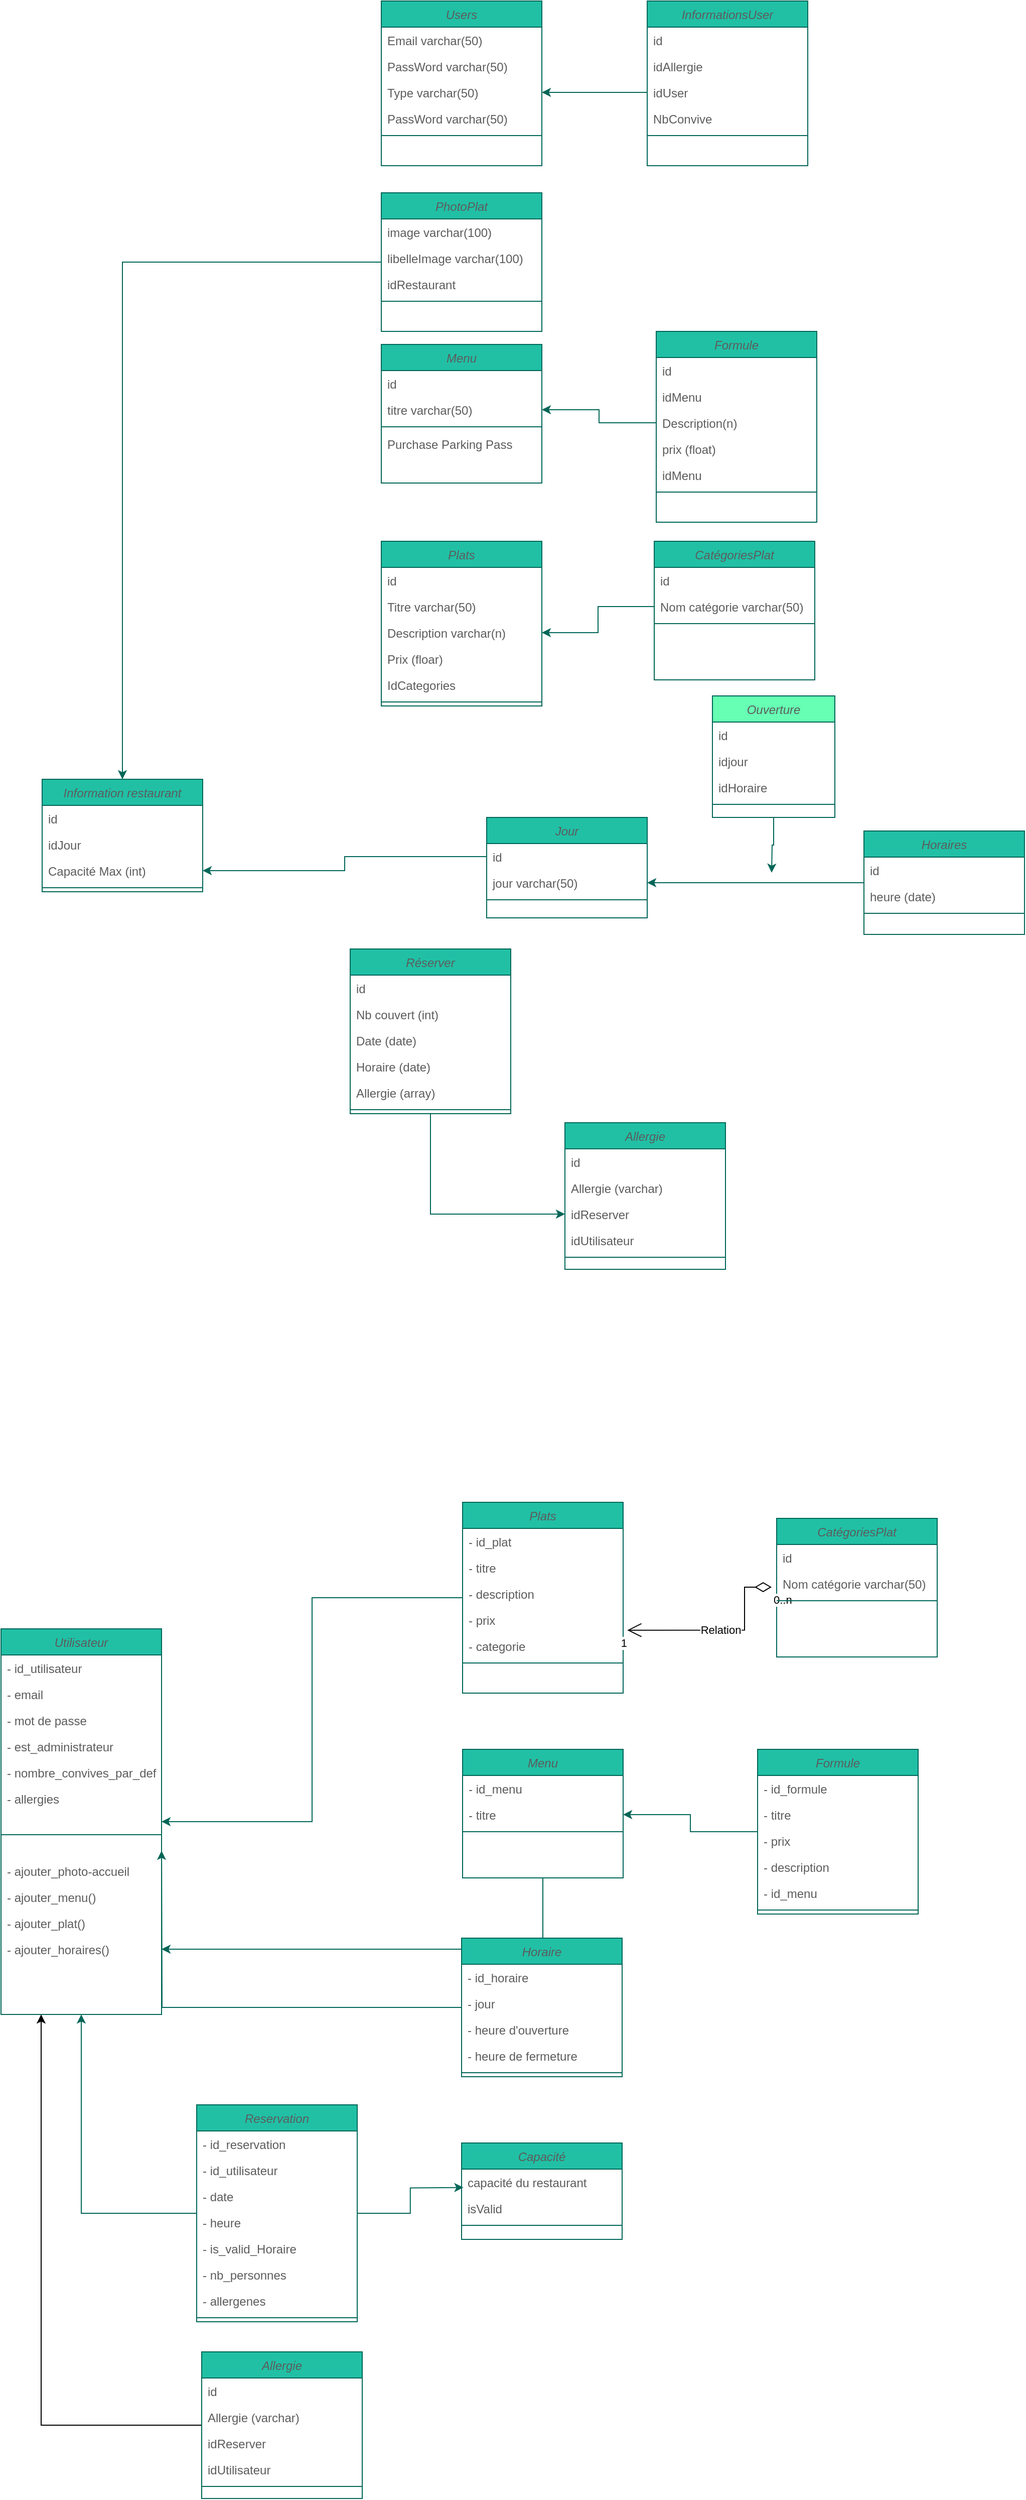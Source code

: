 <mxfile version="21.2.8" type="github">
  <diagram name="Page-1" id="-gDi-OSRCDwQluU-zVgb">
    <mxGraphModel dx="2793" dy="846" grid="1" gridSize="10" guides="1" tooltips="1" connect="1" arrows="1" fold="1" page="1" pageScale="1" pageWidth="827" pageHeight="1169" math="0" shadow="0">
      <root>
        <mxCell id="0" />
        <mxCell id="1" parent="0" />
        <mxCell id="DTQ9LQFd6EMroOKHx0Vn-1" value="Users" style="swimlane;fontStyle=2;align=center;verticalAlign=top;childLayout=stackLayout;horizontal=1;startSize=26;horizontalStack=0;resizeParent=1;resizeLast=0;collapsible=1;marginBottom=0;rounded=0;shadow=0;strokeWidth=1;labelBackgroundColor=none;fillColor=#21C0A5;strokeColor=#006658;fontColor=#5C5C5C;" parent="1" vertex="1">
          <mxGeometry x="129" y="149" width="160" height="164" as="geometry">
            <mxRectangle x="101" y="163" width="160" height="26" as="alternateBounds" />
          </mxGeometry>
        </mxCell>
        <mxCell id="DTQ9LQFd6EMroOKHx0Vn-2" value="Email varchar(50)" style="text;align=left;verticalAlign=top;spacingLeft=4;spacingRight=4;overflow=hidden;rotatable=0;points=[[0,0.5],[1,0.5]];portConstraint=eastwest;labelBackgroundColor=none;fontColor=#5C5C5C;" parent="DTQ9LQFd6EMroOKHx0Vn-1" vertex="1">
          <mxGeometry y="26" width="160" height="26" as="geometry" />
        </mxCell>
        <mxCell id="DTQ9LQFd6EMroOKHx0Vn-3" value="PassWord varchar(50)" style="text;align=left;verticalAlign=top;spacingLeft=4;spacingRight=4;overflow=hidden;rotatable=0;points=[[0,0.5],[1,0.5]];portConstraint=eastwest;rounded=0;shadow=0;html=0;labelBackgroundColor=none;fontColor=#5C5C5C;" parent="DTQ9LQFd6EMroOKHx0Vn-1" vertex="1">
          <mxGeometry y="52" width="160" height="26" as="geometry" />
        </mxCell>
        <mxCell id="DTQ9LQFd6EMroOKHx0Vn-4" value="Type varchar(50)" style="text;align=left;verticalAlign=top;spacingLeft=4;spacingRight=4;overflow=hidden;rotatable=0;points=[[0,0.5],[1,0.5]];portConstraint=eastwest;rounded=0;shadow=0;html=0;labelBackgroundColor=none;fontColor=#5C5C5C;" parent="DTQ9LQFd6EMroOKHx0Vn-1" vertex="1">
          <mxGeometry y="78" width="160" height="26" as="geometry" />
        </mxCell>
        <mxCell id="DTQ9LQFd6EMroOKHx0Vn-5" value="PassWord varchar(50)" style="text;align=left;verticalAlign=top;spacingLeft=4;spacingRight=4;overflow=hidden;rotatable=0;points=[[0,0.5],[1,0.5]];portConstraint=eastwest;rounded=0;shadow=0;html=0;labelBackgroundColor=none;fontColor=#5C5C5C;" parent="DTQ9LQFd6EMroOKHx0Vn-1" vertex="1">
          <mxGeometry y="104" width="160" height="26" as="geometry" />
        </mxCell>
        <mxCell id="DTQ9LQFd6EMroOKHx0Vn-6" value="" style="line;html=1;strokeWidth=1;align=left;verticalAlign=middle;spacingTop=-1;spacingLeft=3;spacingRight=3;rotatable=0;labelPosition=right;points=[];portConstraint=eastwest;labelBackgroundColor=none;fillColor=#21C0A5;strokeColor=#006658;fontColor=#5C5C5C;" parent="DTQ9LQFd6EMroOKHx0Vn-1" vertex="1">
          <mxGeometry y="130" width="160" height="8" as="geometry" />
        </mxCell>
        <mxCell id="DTQ9LQFd6EMroOKHx0Vn-7" value="Menu" style="swimlane;fontStyle=2;align=center;verticalAlign=top;childLayout=stackLayout;horizontal=1;startSize=26;horizontalStack=0;resizeParent=1;resizeLast=0;collapsible=1;marginBottom=0;rounded=0;shadow=0;strokeWidth=1;labelBackgroundColor=none;fillColor=#21C0A5;strokeColor=#006658;fontColor=#5C5C5C;" parent="1" vertex="1">
          <mxGeometry x="129" y="491" width="160" height="138" as="geometry">
            <mxRectangle x="101" y="163" width="160" height="26" as="alternateBounds" />
          </mxGeometry>
        </mxCell>
        <mxCell id="DTQ9LQFd6EMroOKHx0Vn-8" value="id" style="text;align=left;verticalAlign=top;spacingLeft=4;spacingRight=4;overflow=hidden;rotatable=0;points=[[0,0.5],[1,0.5]];portConstraint=eastwest;labelBackgroundColor=none;fontColor=#5C5C5C;" parent="DTQ9LQFd6EMroOKHx0Vn-7" vertex="1">
          <mxGeometry y="26" width="160" height="26" as="geometry" />
        </mxCell>
        <mxCell id="DTQ9LQFd6EMroOKHx0Vn-9" value="titre varchar(50)" style="text;align=left;verticalAlign=top;spacingLeft=4;spacingRight=4;overflow=hidden;rotatable=0;points=[[0,0.5],[1,0.5]];portConstraint=eastwest;rounded=0;shadow=0;html=0;labelBackgroundColor=none;fontColor=#5C5C5C;" parent="DTQ9LQFd6EMroOKHx0Vn-7" vertex="1">
          <mxGeometry y="52" width="160" height="26" as="geometry" />
        </mxCell>
        <mxCell id="DTQ9LQFd6EMroOKHx0Vn-10" value="" style="line;html=1;strokeWidth=1;align=left;verticalAlign=middle;spacingTop=-1;spacingLeft=3;spacingRight=3;rotatable=0;labelPosition=right;points=[];portConstraint=eastwest;labelBackgroundColor=none;fillColor=#21C0A5;strokeColor=#006658;fontColor=#5C5C5C;" parent="DTQ9LQFd6EMroOKHx0Vn-7" vertex="1">
          <mxGeometry y="78" width="160" height="8" as="geometry" />
        </mxCell>
        <mxCell id="DTQ9LQFd6EMroOKHx0Vn-11" value="Purchase Parking Pass" style="text;align=left;verticalAlign=top;spacingLeft=4;spacingRight=4;overflow=hidden;rotatable=0;points=[[0,0.5],[1,0.5]];portConstraint=eastwest;labelBackgroundColor=none;fontColor=#5C5C5C;" parent="DTQ9LQFd6EMroOKHx0Vn-7" vertex="1">
          <mxGeometry y="86" width="160" height="26" as="geometry" />
        </mxCell>
        <mxCell id="DTQ9LQFd6EMroOKHx0Vn-12" style="edgeStyle=orthogonalEdgeStyle;rounded=0;orthogonalLoop=1;jettySize=auto;html=1;entryX=0.5;entryY=0;entryDx=0;entryDy=0;strokeColor=#006658;fontColor=#5C5C5C;fillColor=#21C0A5;" parent="1" source="DTQ9LQFd6EMroOKHx0Vn-13" target="DTQ9LQFd6EMroOKHx0Vn-66" edge="1">
          <mxGeometry relative="1" as="geometry" />
        </mxCell>
        <mxCell id="DTQ9LQFd6EMroOKHx0Vn-13" value="PhotoPlat" style="swimlane;fontStyle=2;align=center;verticalAlign=top;childLayout=stackLayout;horizontal=1;startSize=26;horizontalStack=0;resizeParent=1;resizeLast=0;collapsible=1;marginBottom=0;rounded=0;shadow=0;strokeWidth=1;labelBackgroundColor=none;fillColor=#21C0A5;strokeColor=#006658;fontColor=#5C5C5C;" parent="1" vertex="1">
          <mxGeometry x="129" y="340" width="160" height="138" as="geometry">
            <mxRectangle x="101" y="163" width="160" height="26" as="alternateBounds" />
          </mxGeometry>
        </mxCell>
        <mxCell id="DTQ9LQFd6EMroOKHx0Vn-14" value="image varchar(100)" style="text;align=left;verticalAlign=top;spacingLeft=4;spacingRight=4;overflow=hidden;rotatable=0;points=[[0,0.5],[1,0.5]];portConstraint=eastwest;labelBackgroundColor=none;fontColor=#5C5C5C;" parent="DTQ9LQFd6EMroOKHx0Vn-13" vertex="1">
          <mxGeometry y="26" width="160" height="26" as="geometry" />
        </mxCell>
        <mxCell id="DTQ9LQFd6EMroOKHx0Vn-15" value="libelleImage varchar(100)" style="text;align=left;verticalAlign=top;spacingLeft=4;spacingRight=4;overflow=hidden;rotatable=0;points=[[0,0.5],[1,0.5]];portConstraint=eastwest;rounded=0;shadow=0;html=0;labelBackgroundColor=none;fontColor=#5C5C5C;" parent="DTQ9LQFd6EMroOKHx0Vn-13" vertex="1">
          <mxGeometry y="52" width="160" height="26" as="geometry" />
        </mxCell>
        <mxCell id="DTQ9LQFd6EMroOKHx0Vn-16" value="idRestaurant " style="text;align=left;verticalAlign=top;spacingLeft=4;spacingRight=4;overflow=hidden;rotatable=0;points=[[0,0.5],[1,0.5]];portConstraint=eastwest;rounded=0;shadow=0;html=0;labelBackgroundColor=none;fontColor=#5C5C5C;" parent="DTQ9LQFd6EMroOKHx0Vn-13" vertex="1">
          <mxGeometry y="78" width="160" height="26" as="geometry" />
        </mxCell>
        <mxCell id="DTQ9LQFd6EMroOKHx0Vn-17" value="" style="line;html=1;strokeWidth=1;align=left;verticalAlign=middle;spacingTop=-1;spacingLeft=3;spacingRight=3;rotatable=0;labelPosition=right;points=[];portConstraint=eastwest;labelBackgroundColor=none;fillColor=#21C0A5;strokeColor=#006658;fontColor=#5C5C5C;" parent="DTQ9LQFd6EMroOKHx0Vn-13" vertex="1">
          <mxGeometry y="104" width="160" height="8" as="geometry" />
        </mxCell>
        <mxCell id="DTQ9LQFd6EMroOKHx0Vn-18" value="CatégoriesPlat" style="swimlane;fontStyle=2;align=center;verticalAlign=top;childLayout=stackLayout;horizontal=1;startSize=26;horizontalStack=0;resizeParent=1;resizeLast=0;collapsible=1;marginBottom=0;rounded=0;shadow=0;strokeWidth=1;labelBackgroundColor=none;fillColor=#21C0A5;strokeColor=#006658;fontColor=#5C5C5C;" parent="1" vertex="1">
          <mxGeometry x="401" y="687" width="160" height="138" as="geometry">
            <mxRectangle x="101" y="163" width="160" height="26" as="alternateBounds" />
          </mxGeometry>
        </mxCell>
        <mxCell id="DTQ9LQFd6EMroOKHx0Vn-19" value="id" style="text;align=left;verticalAlign=top;spacingLeft=4;spacingRight=4;overflow=hidden;rotatable=0;points=[[0,0.5],[1,0.5]];portConstraint=eastwest;labelBackgroundColor=none;fontColor=#5C5C5C;" parent="DTQ9LQFd6EMroOKHx0Vn-18" vertex="1">
          <mxGeometry y="26" width="160" height="26" as="geometry" />
        </mxCell>
        <mxCell id="DTQ9LQFd6EMroOKHx0Vn-20" value="Nom catégorie varchar(50)" style="text;align=left;verticalAlign=top;spacingLeft=4;spacingRight=4;overflow=hidden;rotatable=0;points=[[0,0.5],[1,0.5]];portConstraint=eastwest;rounded=0;shadow=0;html=0;labelBackgroundColor=none;fontColor=#5C5C5C;" parent="DTQ9LQFd6EMroOKHx0Vn-18" vertex="1">
          <mxGeometry y="52" width="160" height="26" as="geometry" />
        </mxCell>
        <mxCell id="DTQ9LQFd6EMroOKHx0Vn-21" value="" style="line;html=1;strokeWidth=1;align=left;verticalAlign=middle;spacingTop=-1;spacingLeft=3;spacingRight=3;rotatable=0;labelPosition=right;points=[];portConstraint=eastwest;labelBackgroundColor=none;fillColor=#21C0A5;strokeColor=#006658;fontColor=#5C5C5C;" parent="DTQ9LQFd6EMroOKHx0Vn-18" vertex="1">
          <mxGeometry y="78" width="160" height="8" as="geometry" />
        </mxCell>
        <mxCell id="DTQ9LQFd6EMroOKHx0Vn-22" value="Plats" style="swimlane;fontStyle=2;align=center;verticalAlign=top;childLayout=stackLayout;horizontal=1;startSize=26;horizontalStack=0;resizeParent=1;resizeLast=0;collapsible=1;marginBottom=0;rounded=0;shadow=0;strokeWidth=1;labelBackgroundColor=none;fillColor=#21C0A5;strokeColor=#006658;fontColor=#5C5C5C;" parent="1" vertex="1">
          <mxGeometry x="129" y="687" width="160" height="164" as="geometry">
            <mxRectangle x="101" y="163" width="160" height="26" as="alternateBounds" />
          </mxGeometry>
        </mxCell>
        <mxCell id="DTQ9LQFd6EMroOKHx0Vn-23" value="id" style="text;align=left;verticalAlign=top;spacingLeft=4;spacingRight=4;overflow=hidden;rotatable=0;points=[[0,0.5],[1,0.5]];portConstraint=eastwest;labelBackgroundColor=none;fontColor=#5C5C5C;" parent="DTQ9LQFd6EMroOKHx0Vn-22" vertex="1">
          <mxGeometry y="26" width="160" height="26" as="geometry" />
        </mxCell>
        <mxCell id="DTQ9LQFd6EMroOKHx0Vn-24" value="Titre varchar(50)" style="text;align=left;verticalAlign=top;spacingLeft=4;spacingRight=4;overflow=hidden;rotatable=0;points=[[0,0.5],[1,0.5]];portConstraint=eastwest;rounded=0;shadow=0;html=0;labelBackgroundColor=none;fontColor=#5C5C5C;" parent="DTQ9LQFd6EMroOKHx0Vn-22" vertex="1">
          <mxGeometry y="52" width="160" height="26" as="geometry" />
        </mxCell>
        <mxCell id="DTQ9LQFd6EMroOKHx0Vn-25" value="Description varchar(n)" style="text;align=left;verticalAlign=top;spacingLeft=4;spacingRight=4;overflow=hidden;rotatable=0;points=[[0,0.5],[1,0.5]];portConstraint=eastwest;rounded=0;shadow=0;html=0;labelBackgroundColor=none;fontColor=#5C5C5C;" parent="DTQ9LQFd6EMroOKHx0Vn-22" vertex="1">
          <mxGeometry y="78" width="160" height="26" as="geometry" />
        </mxCell>
        <mxCell id="DTQ9LQFd6EMroOKHx0Vn-26" value="Prix (floar)" style="text;align=left;verticalAlign=top;spacingLeft=4;spacingRight=4;overflow=hidden;rotatable=0;points=[[0,0.5],[1,0.5]];portConstraint=eastwest;rounded=0;shadow=0;html=0;labelBackgroundColor=none;fontColor=#5C5C5C;" parent="DTQ9LQFd6EMroOKHx0Vn-22" vertex="1">
          <mxGeometry y="104" width="160" height="26" as="geometry" />
        </mxCell>
        <mxCell id="DTQ9LQFd6EMroOKHx0Vn-27" value="IdCategories" style="text;align=left;verticalAlign=top;spacingLeft=4;spacingRight=4;overflow=hidden;rotatable=0;points=[[0,0.5],[1,0.5]];portConstraint=eastwest;rounded=0;shadow=0;html=0;labelBackgroundColor=none;fontColor=#5C5C5C;" parent="DTQ9LQFd6EMroOKHx0Vn-22" vertex="1">
          <mxGeometry y="130" width="160" height="26" as="geometry" />
        </mxCell>
        <mxCell id="DTQ9LQFd6EMroOKHx0Vn-28" value="" style="line;html=1;strokeWidth=1;align=left;verticalAlign=middle;spacingTop=-1;spacingLeft=3;spacingRight=3;rotatable=0;labelPosition=right;points=[];portConstraint=eastwest;labelBackgroundColor=none;fillColor=#21C0A5;strokeColor=#006658;fontColor=#5C5C5C;" parent="DTQ9LQFd6EMroOKHx0Vn-22" vertex="1">
          <mxGeometry y="156" width="160" height="8" as="geometry" />
        </mxCell>
        <mxCell id="DTQ9LQFd6EMroOKHx0Vn-29" value="Formule" style="swimlane;fontStyle=2;align=center;verticalAlign=top;childLayout=stackLayout;horizontal=1;startSize=26;horizontalStack=0;resizeParent=1;resizeLast=0;collapsible=1;marginBottom=0;rounded=0;shadow=0;strokeWidth=1;labelBackgroundColor=none;fillColor=#21C0A5;strokeColor=#006658;fontColor=#5C5C5C;" parent="1" vertex="1">
          <mxGeometry x="403" y="478" width="160" height="190" as="geometry">
            <mxRectangle x="101" y="163" width="160" height="26" as="alternateBounds" />
          </mxGeometry>
        </mxCell>
        <mxCell id="DTQ9LQFd6EMroOKHx0Vn-30" value="id" style="text;align=left;verticalAlign=top;spacingLeft=4;spacingRight=4;overflow=hidden;rotatable=0;points=[[0,0.5],[1,0.5]];portConstraint=eastwest;labelBackgroundColor=none;fontColor=#5C5C5C;" parent="DTQ9LQFd6EMroOKHx0Vn-29" vertex="1">
          <mxGeometry y="26" width="160" height="26" as="geometry" />
        </mxCell>
        <mxCell id="DTQ9LQFd6EMroOKHx0Vn-31" value="idMenu" style="text;align=left;verticalAlign=top;spacingLeft=4;spacingRight=4;overflow=hidden;rotatable=0;points=[[0,0.5],[1,0.5]];portConstraint=eastwest;rounded=0;shadow=0;html=0;labelBackgroundColor=none;fontColor=#5C5C5C;" parent="DTQ9LQFd6EMroOKHx0Vn-29" vertex="1">
          <mxGeometry y="52" width="160" height="26" as="geometry" />
        </mxCell>
        <mxCell id="DTQ9LQFd6EMroOKHx0Vn-32" value="Description(n)" style="text;align=left;verticalAlign=top;spacingLeft=4;spacingRight=4;overflow=hidden;rotatable=0;points=[[0,0.5],[1,0.5]];portConstraint=eastwest;rounded=0;shadow=0;html=0;labelBackgroundColor=none;fontColor=#5C5C5C;" parent="DTQ9LQFd6EMroOKHx0Vn-29" vertex="1">
          <mxGeometry y="78" width="160" height="26" as="geometry" />
        </mxCell>
        <mxCell id="DTQ9LQFd6EMroOKHx0Vn-33" value="prix (float)" style="text;align=left;verticalAlign=top;spacingLeft=4;spacingRight=4;overflow=hidden;rotatable=0;points=[[0,0.5],[1,0.5]];portConstraint=eastwest;rounded=0;shadow=0;html=0;labelBackgroundColor=none;fontColor=#5C5C5C;" parent="DTQ9LQFd6EMroOKHx0Vn-29" vertex="1">
          <mxGeometry y="104" width="160" height="26" as="geometry" />
        </mxCell>
        <mxCell id="DTQ9LQFd6EMroOKHx0Vn-34" value="idMenu" style="text;align=left;verticalAlign=top;spacingLeft=4;spacingRight=4;overflow=hidden;rotatable=0;points=[[0,0.5],[1,0.5]];portConstraint=eastwest;rounded=0;shadow=0;html=0;labelBackgroundColor=none;fontColor=#5C5C5C;" parent="DTQ9LQFd6EMroOKHx0Vn-29" vertex="1">
          <mxGeometry y="130" width="160" height="26" as="geometry" />
        </mxCell>
        <mxCell id="DTQ9LQFd6EMroOKHx0Vn-35" value="" style="line;html=1;strokeWidth=1;align=left;verticalAlign=middle;spacingTop=-1;spacingLeft=3;spacingRight=3;rotatable=0;labelPosition=right;points=[];portConstraint=eastwest;labelBackgroundColor=none;fillColor=#21C0A5;strokeColor=#006658;fontColor=#5C5C5C;" parent="DTQ9LQFd6EMroOKHx0Vn-29" vertex="1">
          <mxGeometry y="156" width="160" height="8" as="geometry" />
        </mxCell>
        <mxCell id="DTQ9LQFd6EMroOKHx0Vn-36" value="Jour" style="swimlane;fontStyle=2;align=center;verticalAlign=top;childLayout=stackLayout;horizontal=1;startSize=26;horizontalStack=0;resizeParent=1;resizeLast=0;collapsible=1;marginBottom=0;rounded=0;shadow=0;strokeWidth=1;labelBackgroundColor=none;fillColor=#21C0A5;strokeColor=#006658;fontColor=#5C5C5C;" parent="1" vertex="1">
          <mxGeometry x="234" y="962" width="160" height="100" as="geometry">
            <mxRectangle x="101" y="163" width="160" height="26" as="alternateBounds" />
          </mxGeometry>
        </mxCell>
        <mxCell id="DTQ9LQFd6EMroOKHx0Vn-37" value="id" style="text;align=left;verticalAlign=top;spacingLeft=4;spacingRight=4;overflow=hidden;rotatable=0;points=[[0,0.5],[1,0.5]];portConstraint=eastwest;labelBackgroundColor=none;fontColor=#5C5C5C;" parent="DTQ9LQFd6EMroOKHx0Vn-36" vertex="1">
          <mxGeometry y="26" width="160" height="26" as="geometry" />
        </mxCell>
        <mxCell id="DTQ9LQFd6EMroOKHx0Vn-38" value="jour varchar(50)" style="text;align=left;verticalAlign=top;spacingLeft=4;spacingRight=4;overflow=hidden;rotatable=0;points=[[0,0.5],[1,0.5]];portConstraint=eastwest;rounded=0;shadow=0;html=0;labelBackgroundColor=none;fontColor=#5C5C5C;" parent="DTQ9LQFd6EMroOKHx0Vn-36" vertex="1">
          <mxGeometry y="52" width="160" height="26" as="geometry" />
        </mxCell>
        <mxCell id="DTQ9LQFd6EMroOKHx0Vn-39" value="" style="line;html=1;strokeWidth=1;align=left;verticalAlign=middle;spacingTop=-1;spacingLeft=3;spacingRight=3;rotatable=0;labelPosition=right;points=[];portConstraint=eastwest;labelBackgroundColor=none;fillColor=#21C0A5;strokeColor=#006658;fontColor=#5C5C5C;" parent="DTQ9LQFd6EMroOKHx0Vn-36" vertex="1">
          <mxGeometry y="78" width="160" height="8" as="geometry" />
        </mxCell>
        <mxCell id="DTQ9LQFd6EMroOKHx0Vn-40" style="edgeStyle=orthogonalEdgeStyle;rounded=0;orthogonalLoop=1;jettySize=auto;html=1;entryX=1;entryY=0.5;entryDx=0;entryDy=0;strokeColor=#006658;fontColor=#5C5C5C;fillColor=#21C0A5;" parent="1" source="DTQ9LQFd6EMroOKHx0Vn-41" target="DTQ9LQFd6EMroOKHx0Vn-38" edge="1">
          <mxGeometry relative="1" as="geometry" />
        </mxCell>
        <mxCell id="DTQ9LQFd6EMroOKHx0Vn-41" value="Horaires" style="swimlane;fontStyle=2;align=center;verticalAlign=top;childLayout=stackLayout;horizontal=1;startSize=26;horizontalStack=0;resizeParent=1;resizeLast=0;collapsible=1;marginBottom=0;rounded=0;shadow=0;strokeWidth=1;labelBackgroundColor=none;fillColor=#21C0A5;strokeColor=#006658;fontColor=#5C5C5C;" parent="1" vertex="1">
          <mxGeometry x="610" y="975.5" width="160" height="103" as="geometry">
            <mxRectangle x="101" y="163" width="160" height="26" as="alternateBounds" />
          </mxGeometry>
        </mxCell>
        <mxCell id="DTQ9LQFd6EMroOKHx0Vn-42" value="id" style="text;align=left;verticalAlign=top;spacingLeft=4;spacingRight=4;overflow=hidden;rotatable=0;points=[[0,0.5],[1,0.5]];portConstraint=eastwest;labelBackgroundColor=none;fontColor=#5C5C5C;" parent="DTQ9LQFd6EMroOKHx0Vn-41" vertex="1">
          <mxGeometry y="26" width="160" height="26" as="geometry" />
        </mxCell>
        <mxCell id="DTQ9LQFd6EMroOKHx0Vn-43" value="heure (date)" style="text;align=left;verticalAlign=top;spacingLeft=4;spacingRight=4;overflow=hidden;rotatable=0;points=[[0,0.5],[1,0.5]];portConstraint=eastwest;rounded=0;shadow=0;html=0;labelBackgroundColor=none;fontColor=#5C5C5C;" parent="DTQ9LQFd6EMroOKHx0Vn-41" vertex="1">
          <mxGeometry y="52" width="160" height="26" as="geometry" />
        </mxCell>
        <mxCell id="DTQ9LQFd6EMroOKHx0Vn-44" value="" style="line;html=1;strokeWidth=1;align=left;verticalAlign=middle;spacingTop=-1;spacingLeft=3;spacingRight=3;rotatable=0;labelPosition=right;points=[];portConstraint=eastwest;labelBackgroundColor=none;fillColor=#21C0A5;strokeColor=#006658;fontColor=#5C5C5C;" parent="DTQ9LQFd6EMroOKHx0Vn-41" vertex="1">
          <mxGeometry y="78" width="160" height="8" as="geometry" />
        </mxCell>
        <mxCell id="DTQ9LQFd6EMroOKHx0Vn-45" style="edgeStyle=orthogonalEdgeStyle;rounded=0;orthogonalLoop=1;jettySize=auto;html=1;strokeColor=#006658;fontColor=#5C5C5C;fillColor=#21C0A5;" parent="1" source="DTQ9LQFd6EMroOKHx0Vn-46" edge="1">
          <mxGeometry relative="1" as="geometry">
            <mxPoint x="518" y="1017" as="targetPoint" />
          </mxGeometry>
        </mxCell>
        <mxCell id="DTQ9LQFd6EMroOKHx0Vn-46" value="Ouverture" style="swimlane;fontStyle=2;align=center;verticalAlign=top;childLayout=stackLayout;horizontal=1;startSize=26;horizontalStack=0;resizeParent=1;resizeLast=0;collapsible=1;marginBottom=0;rounded=0;shadow=0;strokeWidth=1;labelBackgroundColor=none;fillColor=#66FFB3;strokeColor=#006658;fontColor=#5C5C5C;" parent="1" vertex="1">
          <mxGeometry x="459" y="841" width="122" height="121" as="geometry">
            <mxRectangle x="101" y="163" width="160" height="26" as="alternateBounds" />
          </mxGeometry>
        </mxCell>
        <mxCell id="DTQ9LQFd6EMroOKHx0Vn-47" value="id" style="text;align=left;verticalAlign=top;spacingLeft=4;spacingRight=4;overflow=hidden;rotatable=0;points=[[0,0.5],[1,0.5]];portConstraint=eastwest;labelBackgroundColor=none;fontColor=#5C5C5C;" parent="DTQ9LQFd6EMroOKHx0Vn-46" vertex="1">
          <mxGeometry y="26" width="122" height="26" as="geometry" />
        </mxCell>
        <mxCell id="DTQ9LQFd6EMroOKHx0Vn-48" value="idjour" style="text;align=left;verticalAlign=top;spacingLeft=4;spacingRight=4;overflow=hidden;rotatable=0;points=[[0,0.5],[1,0.5]];portConstraint=eastwest;rounded=0;shadow=0;html=0;labelBackgroundColor=none;fontColor=#5C5C5C;" parent="DTQ9LQFd6EMroOKHx0Vn-46" vertex="1">
          <mxGeometry y="52" width="122" height="26" as="geometry" />
        </mxCell>
        <mxCell id="DTQ9LQFd6EMroOKHx0Vn-49" value="idHoraire" style="text;align=left;verticalAlign=top;spacingLeft=4;spacingRight=4;overflow=hidden;rotatable=0;points=[[0,0.5],[1,0.5]];portConstraint=eastwest;rounded=0;shadow=0;html=0;labelBackgroundColor=none;fontColor=#5C5C5C;" parent="DTQ9LQFd6EMroOKHx0Vn-46" vertex="1">
          <mxGeometry y="78" width="122" height="26" as="geometry" />
        </mxCell>
        <mxCell id="DTQ9LQFd6EMroOKHx0Vn-50" value="" style="line;html=1;strokeWidth=1;align=left;verticalAlign=middle;spacingTop=-1;spacingLeft=3;spacingRight=3;rotatable=0;labelPosition=right;points=[];portConstraint=eastwest;labelBackgroundColor=none;fillColor=#21C0A5;strokeColor=#006658;fontColor=#5C5C5C;" parent="DTQ9LQFd6EMroOKHx0Vn-46" vertex="1">
          <mxGeometry y="104" width="122" height="8" as="geometry" />
        </mxCell>
        <mxCell id="DTQ9LQFd6EMroOKHx0Vn-51" style="edgeStyle=orthogonalEdgeStyle;rounded=0;orthogonalLoop=1;jettySize=auto;html=1;entryX=0;entryY=0.5;entryDx=0;entryDy=0;strokeColor=#006658;fontColor=#5C5C5C;fillColor=#21C0A5;" parent="1" source="DTQ9LQFd6EMroOKHx0Vn-52" target="DTQ9LQFd6EMroOKHx0Vn-62" edge="1">
          <mxGeometry relative="1" as="geometry" />
        </mxCell>
        <mxCell id="DTQ9LQFd6EMroOKHx0Vn-52" value="Réserver" style="swimlane;fontStyle=2;align=center;verticalAlign=top;childLayout=stackLayout;horizontal=1;startSize=26;horizontalStack=0;resizeParent=1;resizeLast=0;collapsible=1;marginBottom=0;rounded=0;shadow=0;strokeWidth=1;labelBackgroundColor=none;fillColor=#21C0A5;strokeColor=#006658;fontColor=#5C5C5C;" parent="1" vertex="1">
          <mxGeometry x="98" y="1093" width="160" height="164" as="geometry">
            <mxRectangle x="101" y="163" width="160" height="26" as="alternateBounds" />
          </mxGeometry>
        </mxCell>
        <mxCell id="DTQ9LQFd6EMroOKHx0Vn-53" value="id" style="text;align=left;verticalAlign=top;spacingLeft=4;spacingRight=4;overflow=hidden;rotatable=0;points=[[0,0.5],[1,0.5]];portConstraint=eastwest;labelBackgroundColor=none;fontColor=#5C5C5C;" parent="DTQ9LQFd6EMroOKHx0Vn-52" vertex="1">
          <mxGeometry y="26" width="160" height="26" as="geometry" />
        </mxCell>
        <mxCell id="DTQ9LQFd6EMroOKHx0Vn-54" value="Nb couvert (int)" style="text;align=left;verticalAlign=top;spacingLeft=4;spacingRight=4;overflow=hidden;rotatable=0;points=[[0,0.5],[1,0.5]];portConstraint=eastwest;rounded=0;shadow=0;html=0;labelBackgroundColor=none;fontColor=#5C5C5C;" parent="DTQ9LQFd6EMroOKHx0Vn-52" vertex="1">
          <mxGeometry y="52" width="160" height="26" as="geometry" />
        </mxCell>
        <mxCell id="DTQ9LQFd6EMroOKHx0Vn-55" value="Date (date)" style="text;align=left;verticalAlign=top;spacingLeft=4;spacingRight=4;overflow=hidden;rotatable=0;points=[[0,0.5],[1,0.5]];portConstraint=eastwest;rounded=0;shadow=0;html=0;labelBackgroundColor=none;fontColor=#5C5C5C;" parent="DTQ9LQFd6EMroOKHx0Vn-52" vertex="1">
          <mxGeometry y="78" width="160" height="26" as="geometry" />
        </mxCell>
        <mxCell id="DTQ9LQFd6EMroOKHx0Vn-56" value="Horaire (date)" style="text;align=left;verticalAlign=top;spacingLeft=4;spacingRight=4;overflow=hidden;rotatable=0;points=[[0,0.5],[1,0.5]];portConstraint=eastwest;rounded=0;shadow=0;html=0;labelBackgroundColor=none;fontColor=#5C5C5C;" parent="DTQ9LQFd6EMroOKHx0Vn-52" vertex="1">
          <mxGeometry y="104" width="160" height="26" as="geometry" />
        </mxCell>
        <mxCell id="DTQ9LQFd6EMroOKHx0Vn-57" value="Allergie (array)" style="text;align=left;verticalAlign=top;spacingLeft=4;spacingRight=4;overflow=hidden;rotatable=0;points=[[0,0.5],[1,0.5]];portConstraint=eastwest;rounded=0;shadow=0;html=0;labelBackgroundColor=none;fontColor=#5C5C5C;" parent="DTQ9LQFd6EMroOKHx0Vn-52" vertex="1">
          <mxGeometry y="130" width="160" height="26" as="geometry" />
        </mxCell>
        <mxCell id="DTQ9LQFd6EMroOKHx0Vn-58" value="" style="line;html=1;strokeWidth=1;align=left;verticalAlign=middle;spacingTop=-1;spacingLeft=3;spacingRight=3;rotatable=0;labelPosition=right;points=[];portConstraint=eastwest;labelBackgroundColor=none;fillColor=#21C0A5;strokeColor=#006658;fontColor=#5C5C5C;" parent="DTQ9LQFd6EMroOKHx0Vn-52" vertex="1">
          <mxGeometry y="156" width="160" height="8" as="geometry" />
        </mxCell>
        <mxCell id="DTQ9LQFd6EMroOKHx0Vn-59" value="Allergie" style="swimlane;fontStyle=2;align=center;verticalAlign=top;childLayout=stackLayout;horizontal=1;startSize=26;horizontalStack=0;resizeParent=1;resizeLast=0;collapsible=1;marginBottom=0;rounded=0;shadow=0;strokeWidth=1;labelBackgroundColor=none;fillColor=#21C0A5;strokeColor=#006658;fontColor=#5C5C5C;" parent="1" vertex="1">
          <mxGeometry x="312" y="1266" width="160" height="146" as="geometry">
            <mxRectangle x="101" y="163" width="160" height="26" as="alternateBounds" />
          </mxGeometry>
        </mxCell>
        <mxCell id="DTQ9LQFd6EMroOKHx0Vn-60" value="id" style="text;align=left;verticalAlign=top;spacingLeft=4;spacingRight=4;overflow=hidden;rotatable=0;points=[[0,0.5],[1,0.5]];portConstraint=eastwest;labelBackgroundColor=none;fontColor=#5C5C5C;" parent="DTQ9LQFd6EMroOKHx0Vn-59" vertex="1">
          <mxGeometry y="26" width="160" height="26" as="geometry" />
        </mxCell>
        <mxCell id="DTQ9LQFd6EMroOKHx0Vn-61" value="Allergie (varchar)" style="text;align=left;verticalAlign=top;spacingLeft=4;spacingRight=4;overflow=hidden;rotatable=0;points=[[0,0.5],[1,0.5]];portConstraint=eastwest;rounded=0;shadow=0;html=0;labelBackgroundColor=none;fontColor=#5C5C5C;" parent="DTQ9LQFd6EMroOKHx0Vn-59" vertex="1">
          <mxGeometry y="52" width="160" height="26" as="geometry" />
        </mxCell>
        <mxCell id="DTQ9LQFd6EMroOKHx0Vn-62" value="idReserver" style="text;align=left;verticalAlign=top;spacingLeft=4;spacingRight=4;overflow=hidden;rotatable=0;points=[[0,0.5],[1,0.5]];portConstraint=eastwest;rounded=0;shadow=0;html=0;labelBackgroundColor=none;fontColor=#5C5C5C;" parent="DTQ9LQFd6EMroOKHx0Vn-59" vertex="1">
          <mxGeometry y="78" width="160" height="26" as="geometry" />
        </mxCell>
        <mxCell id="DTQ9LQFd6EMroOKHx0Vn-63" value="idUtilisateur" style="text;align=left;verticalAlign=top;spacingLeft=4;spacingRight=4;overflow=hidden;rotatable=0;points=[[0,0.5],[1,0.5]];portConstraint=eastwest;rounded=0;shadow=0;html=0;labelBackgroundColor=none;fontColor=#5C5C5C;" parent="DTQ9LQFd6EMroOKHx0Vn-59" vertex="1">
          <mxGeometry y="104" width="160" height="26" as="geometry" />
        </mxCell>
        <mxCell id="DTQ9LQFd6EMroOKHx0Vn-64" value="" style="line;html=1;strokeWidth=1;align=left;verticalAlign=middle;spacingTop=-1;spacingLeft=3;spacingRight=3;rotatable=0;labelPosition=right;points=[];portConstraint=eastwest;labelBackgroundColor=none;fillColor=#21C0A5;strokeColor=#006658;fontColor=#5C5C5C;" parent="DTQ9LQFd6EMroOKHx0Vn-59" vertex="1">
          <mxGeometry y="130" width="160" height="8" as="geometry" />
        </mxCell>
        <mxCell id="DTQ9LQFd6EMroOKHx0Vn-65" style="edgeStyle=orthogonalEdgeStyle;rounded=0;orthogonalLoop=1;jettySize=auto;html=1;strokeColor=#006658;fontColor=#5C5C5C;fillColor=#21C0A5;" parent="1" source="DTQ9LQFd6EMroOKHx0Vn-20" target="DTQ9LQFd6EMroOKHx0Vn-25" edge="1">
          <mxGeometry relative="1" as="geometry" />
        </mxCell>
        <mxCell id="DTQ9LQFd6EMroOKHx0Vn-66" value="Information restaurant" style="swimlane;fontStyle=2;align=center;verticalAlign=top;childLayout=stackLayout;horizontal=1;startSize=26;horizontalStack=0;resizeParent=1;resizeLast=0;collapsible=1;marginBottom=0;rounded=0;shadow=0;strokeWidth=1;labelBackgroundColor=none;fillColor=#21C0A5;strokeColor=#006658;fontColor=#5C5C5C;" parent="1" vertex="1">
          <mxGeometry x="-209" y="924" width="160" height="112" as="geometry">
            <mxRectangle x="101" y="163" width="160" height="26" as="alternateBounds" />
          </mxGeometry>
        </mxCell>
        <mxCell id="DTQ9LQFd6EMroOKHx0Vn-67" value="id" style="text;align=left;verticalAlign=top;spacingLeft=4;spacingRight=4;overflow=hidden;rotatable=0;points=[[0,0.5],[1,0.5]];portConstraint=eastwest;labelBackgroundColor=none;fontColor=#5C5C5C;" parent="DTQ9LQFd6EMroOKHx0Vn-66" vertex="1">
          <mxGeometry y="26" width="160" height="26" as="geometry" />
        </mxCell>
        <mxCell id="DTQ9LQFd6EMroOKHx0Vn-68" value="idJour " style="text;align=left;verticalAlign=top;spacingLeft=4;spacingRight=4;overflow=hidden;rotatable=0;points=[[0,0.5],[1,0.5]];portConstraint=eastwest;rounded=0;shadow=0;html=0;labelBackgroundColor=none;fontColor=#5C5C5C;" parent="DTQ9LQFd6EMroOKHx0Vn-66" vertex="1">
          <mxGeometry y="52" width="160" height="26" as="geometry" />
        </mxCell>
        <mxCell id="DTQ9LQFd6EMroOKHx0Vn-69" value="Capacité Max (int)" style="text;align=left;verticalAlign=top;spacingLeft=4;spacingRight=4;overflow=hidden;rotatable=0;points=[[0,0.5],[1,0.5]];portConstraint=eastwest;rounded=0;shadow=0;html=0;labelBackgroundColor=none;fontColor=#5C5C5C;" parent="DTQ9LQFd6EMroOKHx0Vn-66" vertex="1">
          <mxGeometry y="78" width="160" height="26" as="geometry" />
        </mxCell>
        <mxCell id="DTQ9LQFd6EMroOKHx0Vn-70" value="" style="line;html=1;strokeWidth=1;align=left;verticalAlign=middle;spacingTop=-1;spacingLeft=3;spacingRight=3;rotatable=0;labelPosition=right;points=[];portConstraint=eastwest;labelBackgroundColor=none;fillColor=#21C0A5;strokeColor=#006658;fontColor=#5C5C5C;" parent="DTQ9LQFd6EMroOKHx0Vn-66" vertex="1">
          <mxGeometry y="104" width="160" height="8" as="geometry" />
        </mxCell>
        <mxCell id="DTQ9LQFd6EMroOKHx0Vn-71" style="edgeStyle=orthogonalEdgeStyle;rounded=0;orthogonalLoop=1;jettySize=auto;html=1;strokeColor=#006658;fontColor=#5C5C5C;fillColor=#21C0A5;" parent="1" source="DTQ9LQFd6EMroOKHx0Vn-37" target="DTQ9LQFd6EMroOKHx0Vn-69" edge="1">
          <mxGeometry relative="1" as="geometry" />
        </mxCell>
        <mxCell id="DTQ9LQFd6EMroOKHx0Vn-72" value="InformationsUser" style="swimlane;fontStyle=2;align=center;verticalAlign=top;childLayout=stackLayout;horizontal=1;startSize=26;horizontalStack=0;resizeParent=1;resizeLast=0;collapsible=1;marginBottom=0;rounded=0;shadow=0;strokeWidth=1;labelBackgroundColor=none;fillColor=#21C0A5;strokeColor=#006658;fontColor=#5C5C5C;" parent="1" vertex="1">
          <mxGeometry x="394" y="149" width="160" height="164" as="geometry">
            <mxRectangle x="101" y="163" width="160" height="26" as="alternateBounds" />
          </mxGeometry>
        </mxCell>
        <mxCell id="DTQ9LQFd6EMroOKHx0Vn-73" value="id" style="text;align=left;verticalAlign=top;spacingLeft=4;spacingRight=4;overflow=hidden;rotatable=0;points=[[0,0.5],[1,0.5]];portConstraint=eastwest;labelBackgroundColor=none;fontColor=#5C5C5C;" parent="DTQ9LQFd6EMroOKHx0Vn-72" vertex="1">
          <mxGeometry y="26" width="160" height="26" as="geometry" />
        </mxCell>
        <mxCell id="DTQ9LQFd6EMroOKHx0Vn-74" value="idAllergie" style="text;align=left;verticalAlign=top;spacingLeft=4;spacingRight=4;overflow=hidden;rotatable=0;points=[[0,0.5],[1,0.5]];portConstraint=eastwest;rounded=0;shadow=0;html=0;labelBackgroundColor=none;fontColor=#5C5C5C;" parent="DTQ9LQFd6EMroOKHx0Vn-72" vertex="1">
          <mxGeometry y="52" width="160" height="26" as="geometry" />
        </mxCell>
        <mxCell id="DTQ9LQFd6EMroOKHx0Vn-75" value="idUser" style="text;align=left;verticalAlign=top;spacingLeft=4;spacingRight=4;overflow=hidden;rotatable=0;points=[[0,0.5],[1,0.5]];portConstraint=eastwest;rounded=0;shadow=0;html=0;labelBackgroundColor=none;fontColor=#5C5C5C;" parent="DTQ9LQFd6EMroOKHx0Vn-72" vertex="1">
          <mxGeometry y="78" width="160" height="26" as="geometry" />
        </mxCell>
        <mxCell id="DTQ9LQFd6EMroOKHx0Vn-76" value="NbConvive" style="text;align=left;verticalAlign=top;spacingLeft=4;spacingRight=4;overflow=hidden;rotatable=0;points=[[0,0.5],[1,0.5]];portConstraint=eastwest;rounded=0;shadow=0;html=0;labelBackgroundColor=none;fontColor=#5C5C5C;" parent="DTQ9LQFd6EMroOKHx0Vn-72" vertex="1">
          <mxGeometry y="104" width="160" height="26" as="geometry" />
        </mxCell>
        <mxCell id="DTQ9LQFd6EMroOKHx0Vn-77" value="" style="line;html=1;strokeWidth=1;align=left;verticalAlign=middle;spacingTop=-1;spacingLeft=3;spacingRight=3;rotatable=0;labelPosition=right;points=[];portConstraint=eastwest;labelBackgroundColor=none;fillColor=#21C0A5;strokeColor=#006658;fontColor=#5C5C5C;" parent="DTQ9LQFd6EMroOKHx0Vn-72" vertex="1">
          <mxGeometry y="130" width="160" height="8" as="geometry" />
        </mxCell>
        <mxCell id="DTQ9LQFd6EMroOKHx0Vn-78" style="edgeStyle=orthogonalEdgeStyle;rounded=0;orthogonalLoop=1;jettySize=auto;html=1;entryX=1;entryY=0.5;entryDx=0;entryDy=0;strokeColor=#006658;fontColor=#5C5C5C;fillColor=#21C0A5;" parent="1" source="DTQ9LQFd6EMroOKHx0Vn-75" target="DTQ9LQFd6EMroOKHx0Vn-4" edge="1">
          <mxGeometry relative="1" as="geometry" />
        </mxCell>
        <mxCell id="DTQ9LQFd6EMroOKHx0Vn-79" style="edgeStyle=orthogonalEdgeStyle;rounded=0;orthogonalLoop=1;jettySize=auto;html=1;strokeColor=#006658;fontColor=#5C5C5C;fillColor=#21C0A5;" parent="1" source="DTQ9LQFd6EMroOKHx0Vn-32" target="DTQ9LQFd6EMroOKHx0Vn-9" edge="1">
          <mxGeometry relative="1" as="geometry" />
        </mxCell>
        <mxCell id="4C_rFl2Hm4zQjtjA4Sqs-8" value="Utilisateur" style="swimlane;fontStyle=2;align=center;verticalAlign=top;childLayout=stackLayout;horizontal=1;startSize=26;horizontalStack=0;resizeParent=1;resizeLast=0;collapsible=1;marginBottom=0;rounded=0;shadow=0;strokeWidth=1;labelBackgroundColor=none;fillColor=#21C0A5;strokeColor=#006658;fontColor=#5C5C5C;" vertex="1" parent="1">
          <mxGeometry x="-250" y="1770" width="160" height="384" as="geometry">
            <mxRectangle x="101" y="163" width="160" height="26" as="alternateBounds" />
          </mxGeometry>
        </mxCell>
        <mxCell id="4C_rFl2Hm4zQjtjA4Sqs-9" value="- id_utilisateur" style="text;align=left;verticalAlign=top;spacingLeft=4;spacingRight=4;overflow=hidden;rotatable=0;points=[[0,0.5],[1,0.5]];portConstraint=eastwest;labelBackgroundColor=none;fontColor=#5C5C5C;" vertex="1" parent="4C_rFl2Hm4zQjtjA4Sqs-8">
          <mxGeometry y="26" width="160" height="26" as="geometry" />
        </mxCell>
        <mxCell id="4C_rFl2Hm4zQjtjA4Sqs-10" value="- email" style="text;align=left;verticalAlign=top;spacingLeft=4;spacingRight=4;overflow=hidden;rotatable=0;points=[[0,0.5],[1,0.5]];portConstraint=eastwest;rounded=0;shadow=0;html=0;labelBackgroundColor=none;fontColor=#5C5C5C;" vertex="1" parent="4C_rFl2Hm4zQjtjA4Sqs-8">
          <mxGeometry y="52" width="160" height="26" as="geometry" />
        </mxCell>
        <mxCell id="4C_rFl2Hm4zQjtjA4Sqs-11" value="- mot de passe" style="text;align=left;verticalAlign=top;spacingLeft=4;spacingRight=4;overflow=hidden;rotatable=0;points=[[0,0.5],[1,0.5]];portConstraint=eastwest;rounded=0;shadow=0;html=0;labelBackgroundColor=none;fontColor=#5C5C5C;" vertex="1" parent="4C_rFl2Hm4zQjtjA4Sqs-8">
          <mxGeometry y="78" width="160" height="26" as="geometry" />
        </mxCell>
        <mxCell id="4C_rFl2Hm4zQjtjA4Sqs-12" value="- est_administrateur" style="text;align=left;verticalAlign=top;spacingLeft=4;spacingRight=4;overflow=hidden;rotatable=0;points=[[0,0.5],[1,0.5]];portConstraint=eastwest;rounded=0;shadow=0;html=0;labelBackgroundColor=none;fontColor=#5C5C5C;" vertex="1" parent="4C_rFl2Hm4zQjtjA4Sqs-8">
          <mxGeometry y="104" width="160" height="26" as="geometry" />
        </mxCell>
        <mxCell id="4C_rFl2Hm4zQjtjA4Sqs-13" value="- nombre_convives_par_defaut" style="text;align=left;verticalAlign=top;spacingLeft=4;spacingRight=4;overflow=hidden;rotatable=0;points=[[0,0.5],[1,0.5]];portConstraint=eastwest;rounded=0;shadow=0;html=0;labelBackgroundColor=none;fontColor=#5C5C5C;" vertex="1" parent="4C_rFl2Hm4zQjtjA4Sqs-8">
          <mxGeometry y="130" width="160" height="26" as="geometry" />
        </mxCell>
        <mxCell id="4C_rFl2Hm4zQjtjA4Sqs-14" value="- allergies" style="text;align=left;verticalAlign=top;spacingLeft=4;spacingRight=4;overflow=hidden;rotatable=0;points=[[0,0.5],[1,0.5]];portConstraint=eastwest;rounded=0;shadow=0;html=0;labelBackgroundColor=none;fontColor=#5C5C5C;" vertex="1" parent="4C_rFl2Hm4zQjtjA4Sqs-8">
          <mxGeometry y="156" width="160" height="26" as="geometry" />
        </mxCell>
        <mxCell id="4C_rFl2Hm4zQjtjA4Sqs-15" value="" style="line;html=1;strokeWidth=1;align=left;verticalAlign=middle;spacingTop=-1;spacingLeft=3;spacingRight=3;rotatable=0;labelPosition=right;points=[];portConstraint=eastwest;labelBackgroundColor=none;fillColor=#21C0A5;strokeColor=#006658;fontColor=#5C5C5C;" vertex="1" parent="4C_rFl2Hm4zQjtjA4Sqs-8">
          <mxGeometry y="182" width="160" height="46" as="geometry" />
        </mxCell>
        <mxCell id="4C_rFl2Hm4zQjtjA4Sqs-16" value="- ajouter_photo-accueil" style="text;align=left;verticalAlign=top;spacingLeft=4;spacingRight=4;overflow=hidden;rotatable=0;points=[[0,0.5],[1,0.5]];portConstraint=eastwest;rounded=0;shadow=0;html=0;labelBackgroundColor=none;fontColor=#5C5C5C;" vertex="1" parent="4C_rFl2Hm4zQjtjA4Sqs-8">
          <mxGeometry y="228" width="160" height="26" as="geometry" />
        </mxCell>
        <mxCell id="4C_rFl2Hm4zQjtjA4Sqs-17" value="- ajouter_menu()  " style="text;align=left;verticalAlign=top;spacingLeft=4;spacingRight=4;overflow=hidden;rotatable=0;points=[[0,0.5],[1,0.5]];portConstraint=eastwest;rounded=0;shadow=0;html=0;labelBackgroundColor=none;fontColor=#5C5C5C;" vertex="1" parent="4C_rFl2Hm4zQjtjA4Sqs-8">
          <mxGeometry y="254" width="160" height="26" as="geometry" />
        </mxCell>
        <mxCell id="4C_rFl2Hm4zQjtjA4Sqs-18" value="- ajouter_plat()  " style="text;align=left;verticalAlign=top;spacingLeft=4;spacingRight=4;overflow=hidden;rotatable=0;points=[[0,0.5],[1,0.5]];portConstraint=eastwest;rounded=0;shadow=0;html=0;labelBackgroundColor=none;fontColor=#5C5C5C;" vertex="1" parent="4C_rFl2Hm4zQjtjA4Sqs-8">
          <mxGeometry y="280" width="160" height="26" as="geometry" />
        </mxCell>
        <mxCell id="4C_rFl2Hm4zQjtjA4Sqs-19" value="- ajouter_horaires() " style="text;align=left;verticalAlign=top;spacingLeft=4;spacingRight=4;overflow=hidden;rotatable=0;points=[[0,0.5],[1,0.5]];portConstraint=eastwest;rounded=0;shadow=0;html=0;labelBackgroundColor=none;fontColor=#5C5C5C;" vertex="1" parent="4C_rFl2Hm4zQjtjA4Sqs-8">
          <mxGeometry y="306" width="160" height="26" as="geometry" />
        </mxCell>
        <mxCell id="4C_rFl2Hm4zQjtjA4Sqs-20" style="edgeStyle=orthogonalEdgeStyle;rounded=0;orthogonalLoop=1;jettySize=auto;html=1;strokeColor=#006658;fontColor=#5C5C5C;fillColor=#21C0A5;" edge="1" parent="1" source="4C_rFl2Hm4zQjtjA4Sqs-21" target="4C_rFl2Hm4zQjtjA4Sqs-8">
          <mxGeometry relative="1" as="geometry">
            <mxPoint x="20" y="1863" as="targetPoint" />
          </mxGeometry>
        </mxCell>
        <mxCell id="4C_rFl2Hm4zQjtjA4Sqs-21" value="Plats" style="swimlane;fontStyle=2;align=center;verticalAlign=top;childLayout=stackLayout;horizontal=1;startSize=26;horizontalStack=0;resizeParent=1;resizeLast=0;collapsible=1;marginBottom=0;rounded=0;shadow=0;strokeWidth=1;labelBackgroundColor=none;fillColor=#21C0A5;strokeColor=#006658;fontColor=#5C5C5C;" vertex="1" parent="1">
          <mxGeometry x="210" y="1644" width="160" height="190" as="geometry">
            <mxRectangle x="101" y="163" width="160" height="26" as="alternateBounds" />
          </mxGeometry>
        </mxCell>
        <mxCell id="4C_rFl2Hm4zQjtjA4Sqs-22" value="- id_plat" style="text;align=left;verticalAlign=top;spacingLeft=4;spacingRight=4;overflow=hidden;rotatable=0;points=[[0,0.5],[1,0.5]];portConstraint=eastwest;labelBackgroundColor=none;fontColor=#5C5C5C;" vertex="1" parent="4C_rFl2Hm4zQjtjA4Sqs-21">
          <mxGeometry y="26" width="160" height="26" as="geometry" />
        </mxCell>
        <mxCell id="4C_rFl2Hm4zQjtjA4Sqs-23" value="- titre" style="text;align=left;verticalAlign=top;spacingLeft=4;spacingRight=4;overflow=hidden;rotatable=0;points=[[0,0.5],[1,0.5]];portConstraint=eastwest;rounded=0;shadow=0;html=0;labelBackgroundColor=none;fontColor=#5C5C5C;" vertex="1" parent="4C_rFl2Hm4zQjtjA4Sqs-21">
          <mxGeometry y="52" width="160" height="26" as="geometry" />
        </mxCell>
        <mxCell id="4C_rFl2Hm4zQjtjA4Sqs-24" value="- description " style="text;align=left;verticalAlign=top;spacingLeft=4;spacingRight=4;overflow=hidden;rotatable=0;points=[[0,0.5],[1,0.5]];portConstraint=eastwest;rounded=0;shadow=0;html=0;labelBackgroundColor=none;fontColor=#5C5C5C;" vertex="1" parent="4C_rFl2Hm4zQjtjA4Sqs-21">
          <mxGeometry y="78" width="160" height="26" as="geometry" />
        </mxCell>
        <mxCell id="4C_rFl2Hm4zQjtjA4Sqs-25" value="- prix" style="text;align=left;verticalAlign=top;spacingLeft=4;spacingRight=4;overflow=hidden;rotatable=0;points=[[0,0.5],[1,0.5]];portConstraint=eastwest;rounded=0;shadow=0;html=0;labelBackgroundColor=none;fontColor=#5C5C5C;" vertex="1" parent="4C_rFl2Hm4zQjtjA4Sqs-21">
          <mxGeometry y="104" width="160" height="26" as="geometry" />
        </mxCell>
        <mxCell id="4C_rFl2Hm4zQjtjA4Sqs-26" value="- categorie" style="text;align=left;verticalAlign=top;spacingLeft=4;spacingRight=4;overflow=hidden;rotatable=0;points=[[0,0.5],[1,0.5]];portConstraint=eastwest;rounded=0;shadow=0;html=0;labelBackgroundColor=none;fontColor=#5C5C5C;" vertex="1" parent="4C_rFl2Hm4zQjtjA4Sqs-21">
          <mxGeometry y="130" width="160" height="26" as="geometry" />
        </mxCell>
        <mxCell id="4C_rFl2Hm4zQjtjA4Sqs-27" value="" style="line;html=1;strokeWidth=1;align=left;verticalAlign=middle;spacingTop=-1;spacingLeft=3;spacingRight=3;rotatable=0;labelPosition=right;points=[];portConstraint=eastwest;labelBackgroundColor=none;fillColor=#21C0A5;strokeColor=#006658;fontColor=#5C5C5C;" vertex="1" parent="4C_rFl2Hm4zQjtjA4Sqs-21">
          <mxGeometry y="156" width="160" height="8" as="geometry" />
        </mxCell>
        <mxCell id="4C_rFl2Hm4zQjtjA4Sqs-28" style="edgeStyle=orthogonalEdgeStyle;rounded=0;orthogonalLoop=1;jettySize=auto;html=1;entryX=1;entryY=0.5;entryDx=0;entryDy=0;strokeColor=#006658;fontColor=#5C5C5C;fillColor=#21C0A5;" edge="1" parent="1" source="4C_rFl2Hm4zQjtjA4Sqs-29" target="4C_rFl2Hm4zQjtjA4Sqs-19">
          <mxGeometry relative="1" as="geometry" />
        </mxCell>
        <mxCell id="4C_rFl2Hm4zQjtjA4Sqs-29" value="Menu" style="swimlane;fontStyle=2;align=center;verticalAlign=top;childLayout=stackLayout;horizontal=1;startSize=26;horizontalStack=0;resizeParent=1;resizeLast=0;collapsible=1;marginBottom=0;rounded=0;shadow=0;strokeWidth=1;labelBackgroundColor=none;fillColor=#21C0A5;strokeColor=#006658;fontColor=#5C5C5C;" vertex="1" parent="1">
          <mxGeometry x="210" y="1890" width="160" height="128" as="geometry">
            <mxRectangle x="101" y="163" width="160" height="26" as="alternateBounds" />
          </mxGeometry>
        </mxCell>
        <mxCell id="4C_rFl2Hm4zQjtjA4Sqs-30" value="- id_menu" style="text;align=left;verticalAlign=top;spacingLeft=4;spacingRight=4;overflow=hidden;rotatable=0;points=[[0,0.5],[1,0.5]];portConstraint=eastwest;labelBackgroundColor=none;fontColor=#5C5C5C;" vertex="1" parent="4C_rFl2Hm4zQjtjA4Sqs-29">
          <mxGeometry y="26" width="160" height="26" as="geometry" />
        </mxCell>
        <mxCell id="4C_rFl2Hm4zQjtjA4Sqs-31" value="- titre" style="text;align=left;verticalAlign=top;spacingLeft=4;spacingRight=4;overflow=hidden;rotatable=0;points=[[0,0.5],[1,0.5]];portConstraint=eastwest;rounded=0;shadow=0;html=0;labelBackgroundColor=none;fontColor=#5C5C5C;" vertex="1" parent="4C_rFl2Hm4zQjtjA4Sqs-29">
          <mxGeometry y="52" width="160" height="26" as="geometry" />
        </mxCell>
        <mxCell id="4C_rFl2Hm4zQjtjA4Sqs-32" value="" style="line;html=1;strokeWidth=1;align=left;verticalAlign=middle;spacingTop=-1;spacingLeft=3;spacingRight=3;rotatable=0;labelPosition=right;points=[];portConstraint=eastwest;labelBackgroundColor=none;fillColor=#21C0A5;strokeColor=#006658;fontColor=#5C5C5C;" vertex="1" parent="4C_rFl2Hm4zQjtjA4Sqs-29">
          <mxGeometry y="78" width="160" height="8" as="geometry" />
        </mxCell>
        <mxCell id="4C_rFl2Hm4zQjtjA4Sqs-33" style="edgeStyle=orthogonalEdgeStyle;rounded=0;orthogonalLoop=1;jettySize=auto;html=1;entryX=1;entryY=0.5;entryDx=0;entryDy=0;strokeColor=#006658;fontColor=#5C5C5C;fillColor=#21C0A5;" edge="1" parent="1" source="4C_rFl2Hm4zQjtjA4Sqs-34" target="4C_rFl2Hm4zQjtjA4Sqs-31">
          <mxGeometry relative="1" as="geometry" />
        </mxCell>
        <mxCell id="4C_rFl2Hm4zQjtjA4Sqs-34" value="Formule" style="swimlane;fontStyle=2;align=center;verticalAlign=top;childLayout=stackLayout;horizontal=1;startSize=26;horizontalStack=0;resizeParent=1;resizeLast=0;collapsible=1;marginBottom=0;rounded=0;shadow=0;strokeWidth=1;labelBackgroundColor=none;fillColor=#21C0A5;strokeColor=#006658;fontColor=#5C5C5C;" vertex="1" parent="1">
          <mxGeometry x="504" y="1890" width="160" height="164" as="geometry">
            <mxRectangle x="101" y="163" width="160" height="26" as="alternateBounds" />
          </mxGeometry>
        </mxCell>
        <mxCell id="4C_rFl2Hm4zQjtjA4Sqs-35" value="- id_formule" style="text;align=left;verticalAlign=top;spacingLeft=4;spacingRight=4;overflow=hidden;rotatable=0;points=[[0,0.5],[1,0.5]];portConstraint=eastwest;labelBackgroundColor=none;fontColor=#5C5C5C;" vertex="1" parent="4C_rFl2Hm4zQjtjA4Sqs-34">
          <mxGeometry y="26" width="160" height="26" as="geometry" />
        </mxCell>
        <mxCell id="4C_rFl2Hm4zQjtjA4Sqs-36" value="- titre" style="text;align=left;verticalAlign=top;spacingLeft=4;spacingRight=4;overflow=hidden;rotatable=0;points=[[0,0.5],[1,0.5]];portConstraint=eastwest;rounded=0;shadow=0;html=0;labelBackgroundColor=none;fontColor=#5C5C5C;" vertex="1" parent="4C_rFl2Hm4zQjtjA4Sqs-34">
          <mxGeometry y="52" width="160" height="26" as="geometry" />
        </mxCell>
        <mxCell id="4C_rFl2Hm4zQjtjA4Sqs-37" value="- prix" style="text;align=left;verticalAlign=top;spacingLeft=4;spacingRight=4;overflow=hidden;rotatable=0;points=[[0,0.5],[1,0.5]];portConstraint=eastwest;rounded=0;shadow=0;html=0;labelBackgroundColor=none;fontColor=#5C5C5C;" vertex="1" parent="4C_rFl2Hm4zQjtjA4Sqs-34">
          <mxGeometry y="78" width="160" height="26" as="geometry" />
        </mxCell>
        <mxCell id="4C_rFl2Hm4zQjtjA4Sqs-38" value="- description" style="text;align=left;verticalAlign=top;spacingLeft=4;spacingRight=4;overflow=hidden;rotatable=0;points=[[0,0.5],[1,0.5]];portConstraint=eastwest;rounded=0;shadow=0;html=0;labelBackgroundColor=none;fontColor=#5C5C5C;" vertex="1" parent="4C_rFl2Hm4zQjtjA4Sqs-34">
          <mxGeometry y="104" width="160" height="26" as="geometry" />
        </mxCell>
        <mxCell id="4C_rFl2Hm4zQjtjA4Sqs-39" value="- id_menu" style="text;align=left;verticalAlign=top;spacingLeft=4;spacingRight=4;overflow=hidden;rotatable=0;points=[[0,0.5],[1,0.5]];portConstraint=eastwest;rounded=0;shadow=0;html=0;labelBackgroundColor=none;fontColor=#5C5C5C;" vertex="1" parent="4C_rFl2Hm4zQjtjA4Sqs-34">
          <mxGeometry y="130" width="160" height="26" as="geometry" />
        </mxCell>
        <mxCell id="4C_rFl2Hm4zQjtjA4Sqs-40" value="" style="line;html=1;strokeWidth=1;align=left;verticalAlign=middle;spacingTop=-1;spacingLeft=3;spacingRight=3;rotatable=0;labelPosition=right;points=[];portConstraint=eastwest;labelBackgroundColor=none;fillColor=#21C0A5;strokeColor=#006658;fontColor=#5C5C5C;" vertex="1" parent="4C_rFl2Hm4zQjtjA4Sqs-34">
          <mxGeometry y="156" width="160" height="8" as="geometry" />
        </mxCell>
        <mxCell id="4C_rFl2Hm4zQjtjA4Sqs-41" style="edgeStyle=orthogonalEdgeStyle;rounded=0;orthogonalLoop=1;jettySize=auto;html=1;entryX=0.5;entryY=1;entryDx=0;entryDy=0;strokeColor=#006658;fontColor=#5C5C5C;fillColor=#21C0A5;" edge="1" parent="1" source="4C_rFl2Hm4zQjtjA4Sqs-43" target="4C_rFl2Hm4zQjtjA4Sqs-8">
          <mxGeometry relative="1" as="geometry" />
        </mxCell>
        <mxCell id="4C_rFl2Hm4zQjtjA4Sqs-42" style="edgeStyle=orthogonalEdgeStyle;rounded=0;orthogonalLoop=1;jettySize=auto;html=1;strokeColor=#006658;fontColor=#5C5C5C;fillColor=#21C0A5;" edge="1" parent="1" source="4C_rFl2Hm4zQjtjA4Sqs-43">
          <mxGeometry relative="1" as="geometry">
            <mxPoint x="210.79" y="2326.263" as="targetPoint" />
          </mxGeometry>
        </mxCell>
        <mxCell id="4C_rFl2Hm4zQjtjA4Sqs-43" value="Reservation" style="swimlane;fontStyle=2;align=center;verticalAlign=top;childLayout=stackLayout;horizontal=1;startSize=26;horizontalStack=0;resizeParent=1;resizeLast=0;collapsible=1;marginBottom=0;rounded=0;shadow=0;strokeWidth=1;labelBackgroundColor=none;fillColor=#21C0A5;strokeColor=#006658;fontColor=#5C5C5C;" vertex="1" parent="1">
          <mxGeometry x="-55" y="2244" width="160" height="216" as="geometry">
            <mxRectangle x="101" y="163" width="160" height="26" as="alternateBounds" />
          </mxGeometry>
        </mxCell>
        <mxCell id="4C_rFl2Hm4zQjtjA4Sqs-44" value="- id_reservation" style="text;align=left;verticalAlign=top;spacingLeft=4;spacingRight=4;overflow=hidden;rotatable=0;points=[[0,0.5],[1,0.5]];portConstraint=eastwest;labelBackgroundColor=none;fontColor=#5C5C5C;" vertex="1" parent="4C_rFl2Hm4zQjtjA4Sqs-43">
          <mxGeometry y="26" width="160" height="26" as="geometry" />
        </mxCell>
        <mxCell id="4C_rFl2Hm4zQjtjA4Sqs-45" value="- id_utilisateur" style="text;align=left;verticalAlign=top;spacingLeft=4;spacingRight=4;overflow=hidden;rotatable=0;points=[[0,0.5],[1,0.5]];portConstraint=eastwest;rounded=0;shadow=0;html=0;labelBackgroundColor=none;fontColor=#5C5C5C;" vertex="1" parent="4C_rFl2Hm4zQjtjA4Sqs-43">
          <mxGeometry y="52" width="160" height="26" as="geometry" />
        </mxCell>
        <mxCell id="4C_rFl2Hm4zQjtjA4Sqs-46" value="- date" style="text;align=left;verticalAlign=top;spacingLeft=4;spacingRight=4;overflow=hidden;rotatable=0;points=[[0,0.5],[1,0.5]];portConstraint=eastwest;rounded=0;shadow=0;html=0;labelBackgroundColor=none;fontColor=#5C5C5C;" vertex="1" parent="4C_rFl2Hm4zQjtjA4Sqs-43">
          <mxGeometry y="78" width="160" height="26" as="geometry" />
        </mxCell>
        <mxCell id="4C_rFl2Hm4zQjtjA4Sqs-47" value="- heure" style="text;align=left;verticalAlign=top;spacingLeft=4;spacingRight=4;overflow=hidden;rotatable=0;points=[[0,0.5],[1,0.5]];portConstraint=eastwest;rounded=0;shadow=0;html=0;labelBackgroundColor=none;fontColor=#5C5C5C;" vertex="1" parent="4C_rFl2Hm4zQjtjA4Sqs-43">
          <mxGeometry y="104" width="160" height="26" as="geometry" />
        </mxCell>
        <mxCell id="4C_rFl2Hm4zQjtjA4Sqs-48" value="- is_valid_Horaire" style="text;align=left;verticalAlign=top;spacingLeft=4;spacingRight=4;overflow=hidden;rotatable=0;points=[[0,0.5],[1,0.5]];portConstraint=eastwest;rounded=0;shadow=0;html=0;labelBackgroundColor=none;fontColor=#5C5C5C;" vertex="1" parent="4C_rFl2Hm4zQjtjA4Sqs-43">
          <mxGeometry y="130" width="160" height="26" as="geometry" />
        </mxCell>
        <mxCell id="4C_rFl2Hm4zQjtjA4Sqs-49" value="- nb_personnes" style="text;align=left;verticalAlign=top;spacingLeft=4;spacingRight=4;overflow=hidden;rotatable=0;points=[[0,0.5],[1,0.5]];portConstraint=eastwest;rounded=0;shadow=0;html=0;labelBackgroundColor=none;fontColor=#5C5C5C;" vertex="1" parent="4C_rFl2Hm4zQjtjA4Sqs-43">
          <mxGeometry y="156" width="160" height="26" as="geometry" />
        </mxCell>
        <mxCell id="4C_rFl2Hm4zQjtjA4Sqs-50" value="- allergenes" style="text;align=left;verticalAlign=top;spacingLeft=4;spacingRight=4;overflow=hidden;rotatable=0;points=[[0,0.5],[1,0.5]];portConstraint=eastwest;rounded=0;shadow=0;html=0;labelBackgroundColor=none;fontColor=#5C5C5C;" vertex="1" parent="4C_rFl2Hm4zQjtjA4Sqs-43">
          <mxGeometry y="182" width="160" height="26" as="geometry" />
        </mxCell>
        <mxCell id="4C_rFl2Hm4zQjtjA4Sqs-51" value="" style="line;html=1;strokeWidth=1;align=left;verticalAlign=middle;spacingTop=-1;spacingLeft=3;spacingRight=3;rotatable=0;labelPosition=right;points=[];portConstraint=eastwest;labelBackgroundColor=none;fillColor=#21C0A5;strokeColor=#006658;fontColor=#5C5C5C;" vertex="1" parent="4C_rFl2Hm4zQjtjA4Sqs-43">
          <mxGeometry y="208" width="160" height="8" as="geometry" />
        </mxCell>
        <mxCell id="4C_rFl2Hm4zQjtjA4Sqs-52" style="edgeStyle=orthogonalEdgeStyle;rounded=0;orthogonalLoop=1;jettySize=auto;html=1;entryX=1;entryY=0.5;entryDx=0;entryDy=0;strokeColor=#006658;fontColor=#5C5C5C;fillColor=#21C0A5;" edge="1" parent="1" source="4C_rFl2Hm4zQjtjA4Sqs-53">
          <mxGeometry relative="1" as="geometry">
            <mxPoint x="-90" y="1991" as="targetPoint" />
          </mxGeometry>
        </mxCell>
        <mxCell id="4C_rFl2Hm4zQjtjA4Sqs-53" value="Horaire" style="swimlane;fontStyle=2;align=center;verticalAlign=top;childLayout=stackLayout;horizontal=1;startSize=26;horizontalStack=0;resizeParent=1;resizeLast=0;collapsible=1;marginBottom=0;rounded=0;shadow=0;strokeWidth=1;labelBackgroundColor=none;fillColor=#21C0A5;strokeColor=#006658;fontColor=#5C5C5C;" vertex="1" parent="1">
          <mxGeometry x="209" y="2078" width="160" height="138" as="geometry">
            <mxRectangle x="101" y="163" width="160" height="26" as="alternateBounds" />
          </mxGeometry>
        </mxCell>
        <mxCell id="4C_rFl2Hm4zQjtjA4Sqs-54" value="- id_horaire " style="text;align=left;verticalAlign=top;spacingLeft=4;spacingRight=4;overflow=hidden;rotatable=0;points=[[0,0.5],[1,0.5]];portConstraint=eastwest;labelBackgroundColor=none;fontColor=#5C5C5C;" vertex="1" parent="4C_rFl2Hm4zQjtjA4Sqs-53">
          <mxGeometry y="26" width="160" height="26" as="geometry" />
        </mxCell>
        <mxCell id="4C_rFl2Hm4zQjtjA4Sqs-55" value="- jour                 " style="text;align=left;verticalAlign=top;spacingLeft=4;spacingRight=4;overflow=hidden;rotatable=0;points=[[0,0.5],[1,0.5]];portConstraint=eastwest;rounded=0;shadow=0;html=0;labelBackgroundColor=none;fontColor=#5C5C5C;" vertex="1" parent="4C_rFl2Hm4zQjtjA4Sqs-53">
          <mxGeometry y="52" width="160" height="26" as="geometry" />
        </mxCell>
        <mxCell id="4C_rFl2Hm4zQjtjA4Sqs-56" value="- heure d&#39;ouverture" style="text;align=left;verticalAlign=top;spacingLeft=4;spacingRight=4;overflow=hidden;rotatable=0;points=[[0,0.5],[1,0.5]];portConstraint=eastwest;rounded=0;shadow=0;html=0;labelBackgroundColor=none;fontColor=#5C5C5C;" vertex="1" parent="4C_rFl2Hm4zQjtjA4Sqs-53">
          <mxGeometry y="78" width="160" height="26" as="geometry" />
        </mxCell>
        <mxCell id="4C_rFl2Hm4zQjtjA4Sqs-57" value="- heure de fermeture" style="text;align=left;verticalAlign=top;spacingLeft=4;spacingRight=4;overflow=hidden;rotatable=0;points=[[0,0.5],[1,0.5]];portConstraint=eastwest;rounded=0;shadow=0;html=0;labelBackgroundColor=none;fontColor=#5C5C5C;" vertex="1" parent="4C_rFl2Hm4zQjtjA4Sqs-53">
          <mxGeometry y="104" width="160" height="26" as="geometry" />
        </mxCell>
        <mxCell id="4C_rFl2Hm4zQjtjA4Sqs-58" value="" style="line;html=1;strokeWidth=1;align=left;verticalAlign=middle;spacingTop=-1;spacingLeft=3;spacingRight=3;rotatable=0;labelPosition=right;points=[];portConstraint=eastwest;labelBackgroundColor=none;fillColor=#21C0A5;strokeColor=#006658;fontColor=#5C5C5C;" vertex="1" parent="4C_rFl2Hm4zQjtjA4Sqs-53">
          <mxGeometry y="130" width="160" height="8" as="geometry" />
        </mxCell>
        <mxCell id="4C_rFl2Hm4zQjtjA4Sqs-59" value="Capacité" style="swimlane;fontStyle=2;align=center;verticalAlign=top;childLayout=stackLayout;horizontal=1;startSize=26;horizontalStack=0;resizeParent=1;resizeLast=0;collapsible=1;marginBottom=0;rounded=0;shadow=0;strokeWidth=1;labelBackgroundColor=none;fillColor=#21C0A5;strokeColor=#006658;fontColor=#5C5C5C;" vertex="1" parent="1">
          <mxGeometry x="209" y="2282" width="160" height="96" as="geometry">
            <mxRectangle x="101" y="163" width="160" height="26" as="alternateBounds" />
          </mxGeometry>
        </mxCell>
        <mxCell id="4C_rFl2Hm4zQjtjA4Sqs-60" value="capacité du restaurant" style="text;align=left;verticalAlign=top;spacingLeft=4;spacingRight=4;overflow=hidden;rotatable=0;points=[[0,0.5],[1,0.5]];portConstraint=eastwest;labelBackgroundColor=none;fontColor=#5C5C5C;" vertex="1" parent="4C_rFl2Hm4zQjtjA4Sqs-59">
          <mxGeometry y="26" width="160" height="26" as="geometry" />
        </mxCell>
        <mxCell id="4C_rFl2Hm4zQjtjA4Sqs-61" value="isValid" style="text;align=left;verticalAlign=top;spacingLeft=4;spacingRight=4;overflow=hidden;rotatable=0;points=[[0,0.5],[1,0.5]];portConstraint=eastwest;rounded=0;shadow=0;html=0;labelBackgroundColor=none;fontColor=#5C5C5C;" vertex="1" parent="4C_rFl2Hm4zQjtjA4Sqs-59">
          <mxGeometry y="52" width="160" height="26" as="geometry" />
        </mxCell>
        <mxCell id="4C_rFl2Hm4zQjtjA4Sqs-62" value="" style="line;html=1;strokeWidth=1;align=left;verticalAlign=middle;spacingTop=-1;spacingLeft=3;spacingRight=3;rotatable=0;labelPosition=right;points=[];portConstraint=eastwest;labelBackgroundColor=none;fillColor=#21C0A5;strokeColor=#006658;fontColor=#5C5C5C;" vertex="1" parent="4C_rFl2Hm4zQjtjA4Sqs-59">
          <mxGeometry y="78" width="160" height="8" as="geometry" />
        </mxCell>
        <mxCell id="4C_rFl2Hm4zQjtjA4Sqs-63" value="CatégoriesPlat" style="swimlane;fontStyle=2;align=center;verticalAlign=top;childLayout=stackLayout;horizontal=1;startSize=26;horizontalStack=0;resizeParent=1;resizeLast=0;collapsible=1;marginBottom=0;rounded=0;shadow=0;strokeWidth=1;labelBackgroundColor=none;fillColor=#21C0A5;strokeColor=#006658;fontColor=#5C5C5C;" vertex="1" parent="1">
          <mxGeometry x="523" y="1660" width="160" height="138" as="geometry">
            <mxRectangle x="101" y="163" width="160" height="26" as="alternateBounds" />
          </mxGeometry>
        </mxCell>
        <mxCell id="4C_rFl2Hm4zQjtjA4Sqs-64" value="id" style="text;align=left;verticalAlign=top;spacingLeft=4;spacingRight=4;overflow=hidden;rotatable=0;points=[[0,0.5],[1,0.5]];portConstraint=eastwest;labelBackgroundColor=none;fontColor=#5C5C5C;" vertex="1" parent="4C_rFl2Hm4zQjtjA4Sqs-63">
          <mxGeometry y="26" width="160" height="26" as="geometry" />
        </mxCell>
        <mxCell id="4C_rFl2Hm4zQjtjA4Sqs-65" value="Nom catégorie varchar(50)" style="text;align=left;verticalAlign=top;spacingLeft=4;spacingRight=4;overflow=hidden;rotatable=0;points=[[0,0.5],[1,0.5]];portConstraint=eastwest;rounded=0;shadow=0;html=0;labelBackgroundColor=none;fontColor=#5C5C5C;" vertex="1" parent="4C_rFl2Hm4zQjtjA4Sqs-63">
          <mxGeometry y="52" width="160" height="26" as="geometry" />
        </mxCell>
        <mxCell id="4C_rFl2Hm4zQjtjA4Sqs-66" value="Relation" style="endArrow=open;html=1;endSize=12;startArrow=diamondThin;startSize=14;startFill=0;edgeStyle=orthogonalEdgeStyle;rounded=0;entryX=1.026;entryY=-0.103;entryDx=0;entryDy=0;entryPerimeter=0;" edge="1" parent="4C_rFl2Hm4zQjtjA4Sqs-63" target="4C_rFl2Hm4zQjtjA4Sqs-26">
          <mxGeometry relative="1" as="geometry">
            <mxPoint x="-5" y="68.47" as="sourcePoint" />
            <mxPoint x="155" y="68.47" as="targetPoint" />
            <Array as="points">
              <mxPoint x="-32" y="68" />
              <mxPoint x="-32" y="111" />
            </Array>
          </mxGeometry>
        </mxCell>
        <mxCell id="4C_rFl2Hm4zQjtjA4Sqs-67" value="0..n" style="edgeLabel;resizable=0;html=1;align=left;verticalAlign=top;" connectable="0" vertex="1" parent="4C_rFl2Hm4zQjtjA4Sqs-66">
          <mxGeometry x="-1" relative="1" as="geometry" />
        </mxCell>
        <mxCell id="4C_rFl2Hm4zQjtjA4Sqs-68" value="1" style="edgeLabel;resizable=0;html=1;align=right;verticalAlign=top;" connectable="0" vertex="1" parent="4C_rFl2Hm4zQjtjA4Sqs-66">
          <mxGeometry x="1" relative="1" as="geometry" />
        </mxCell>
        <mxCell id="4C_rFl2Hm4zQjtjA4Sqs-69" value="" style="line;html=1;strokeWidth=1;align=left;verticalAlign=middle;spacingTop=-1;spacingLeft=3;spacingRight=3;rotatable=0;labelPosition=right;points=[];portConstraint=eastwest;labelBackgroundColor=none;fillColor=#21C0A5;strokeColor=#006658;fontColor=#5C5C5C;" vertex="1" parent="4C_rFl2Hm4zQjtjA4Sqs-63">
          <mxGeometry y="78" width="160" height="8" as="geometry" />
        </mxCell>
        <mxCell id="4C_rFl2Hm4zQjtjA4Sqs-76" style="edgeStyle=orthogonalEdgeStyle;rounded=0;orthogonalLoop=1;jettySize=auto;html=1;entryX=0.25;entryY=1;entryDx=0;entryDy=0;" edge="1" parent="1" source="4C_rFl2Hm4zQjtjA4Sqs-70" target="4C_rFl2Hm4zQjtjA4Sqs-8">
          <mxGeometry relative="1" as="geometry" />
        </mxCell>
        <mxCell id="4C_rFl2Hm4zQjtjA4Sqs-70" value="Allergie" style="swimlane;fontStyle=2;align=center;verticalAlign=top;childLayout=stackLayout;horizontal=1;startSize=26;horizontalStack=0;resizeParent=1;resizeLast=0;collapsible=1;marginBottom=0;rounded=0;shadow=0;strokeWidth=1;labelBackgroundColor=none;fillColor=#21C0A5;strokeColor=#006658;fontColor=#5C5C5C;" vertex="1" parent="1">
          <mxGeometry x="-50" y="2490" width="160" height="146" as="geometry">
            <mxRectangle x="101" y="163" width="160" height="26" as="alternateBounds" />
          </mxGeometry>
        </mxCell>
        <mxCell id="4C_rFl2Hm4zQjtjA4Sqs-71" value="id" style="text;align=left;verticalAlign=top;spacingLeft=4;spacingRight=4;overflow=hidden;rotatable=0;points=[[0,0.5],[1,0.5]];portConstraint=eastwest;labelBackgroundColor=none;fontColor=#5C5C5C;" vertex="1" parent="4C_rFl2Hm4zQjtjA4Sqs-70">
          <mxGeometry y="26" width="160" height="26" as="geometry" />
        </mxCell>
        <mxCell id="4C_rFl2Hm4zQjtjA4Sqs-72" value="Allergie (varchar)" style="text;align=left;verticalAlign=top;spacingLeft=4;spacingRight=4;overflow=hidden;rotatable=0;points=[[0,0.5],[1,0.5]];portConstraint=eastwest;rounded=0;shadow=0;html=0;labelBackgroundColor=none;fontColor=#5C5C5C;" vertex="1" parent="4C_rFl2Hm4zQjtjA4Sqs-70">
          <mxGeometry y="52" width="160" height="26" as="geometry" />
        </mxCell>
        <mxCell id="4C_rFl2Hm4zQjtjA4Sqs-73" value="idReserver" style="text;align=left;verticalAlign=top;spacingLeft=4;spacingRight=4;overflow=hidden;rotatable=0;points=[[0,0.5],[1,0.5]];portConstraint=eastwest;rounded=0;shadow=0;html=0;labelBackgroundColor=none;fontColor=#5C5C5C;" vertex="1" parent="4C_rFl2Hm4zQjtjA4Sqs-70">
          <mxGeometry y="78" width="160" height="26" as="geometry" />
        </mxCell>
        <mxCell id="4C_rFl2Hm4zQjtjA4Sqs-74" value="idUtilisateur" style="text;align=left;verticalAlign=top;spacingLeft=4;spacingRight=4;overflow=hidden;rotatable=0;points=[[0,0.5],[1,0.5]];portConstraint=eastwest;rounded=0;shadow=0;html=0;labelBackgroundColor=none;fontColor=#5C5C5C;" vertex="1" parent="4C_rFl2Hm4zQjtjA4Sqs-70">
          <mxGeometry y="104" width="160" height="26" as="geometry" />
        </mxCell>
        <mxCell id="4C_rFl2Hm4zQjtjA4Sqs-75" value="" style="line;html=1;strokeWidth=1;align=left;verticalAlign=middle;spacingTop=-1;spacingLeft=3;spacingRight=3;rotatable=0;labelPosition=right;points=[];portConstraint=eastwest;labelBackgroundColor=none;fillColor=#21C0A5;strokeColor=#006658;fontColor=#5C5C5C;" vertex="1" parent="4C_rFl2Hm4zQjtjA4Sqs-70">
          <mxGeometry y="130" width="160" height="8" as="geometry" />
        </mxCell>
      </root>
    </mxGraphModel>
  </diagram>
</mxfile>
